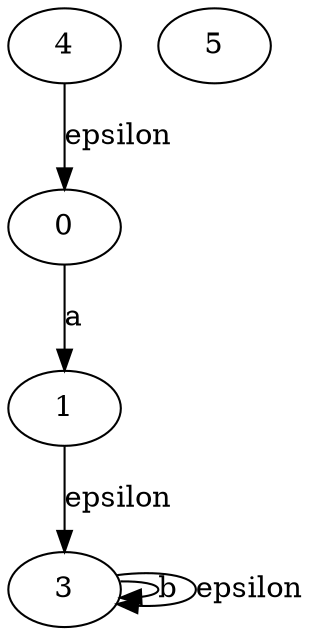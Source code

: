 digraph "union( ,  )" {
0;
1;
3;
4;
5;
0 -> 1  [key=0, label=a];
1 -> 3  [key=0, label=epsilon];
3 -> 3  [key=0, label=b];
3 -> 3  [key=1, label=epsilon];
4 -> 0  [key=0, label=epsilon];
}
